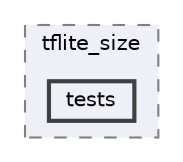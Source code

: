 digraph "Arduino/GetStartedWithMachineLearningOnArduino/tflite-micro-main/tensorflow/lite/micro/python/tflite_size/tests"
{
 // LATEX_PDF_SIZE
  bgcolor="transparent";
  edge [fontname=Helvetica,fontsize=10,labelfontname=Helvetica,labelfontsize=10];
  node [fontname=Helvetica,fontsize=10,shape=box,height=0.2,width=0.4];
  compound=true
  subgraph clusterdir_7c9c92345ab0b44d794c54c9728fb5f9 {
    graph [ bgcolor="#edf0f7", pencolor="grey50", label="tflite_size", fontname=Helvetica,fontsize=10 style="filled,dashed", URL="dir_7c9c92345ab0b44d794c54c9728fb5f9.html",tooltip=""]
  dir_b9980cbb1e6e941ca3d37ff5c7baa0e9 [label="tests", fillcolor="#edf0f7", color="grey25", style="filled,bold", URL="dir_b9980cbb1e6e941ca3d37ff5c7baa0e9.html",tooltip=""];
  }
}
